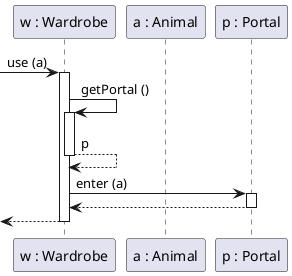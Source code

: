 @startuml

skinparam classAttributeIconSize 0
skinparam guillemet false

participant "w : Wardrobe" as w
participant "a : Animal" as a
participant "p : Portal" as p

[-> w : use (a)
activate w

w -> w ++ : getPortal ()
w --> w -- : p

w -> p ++ : enter (a)
p --> w --

[<-- w
deactivate w

@enduml